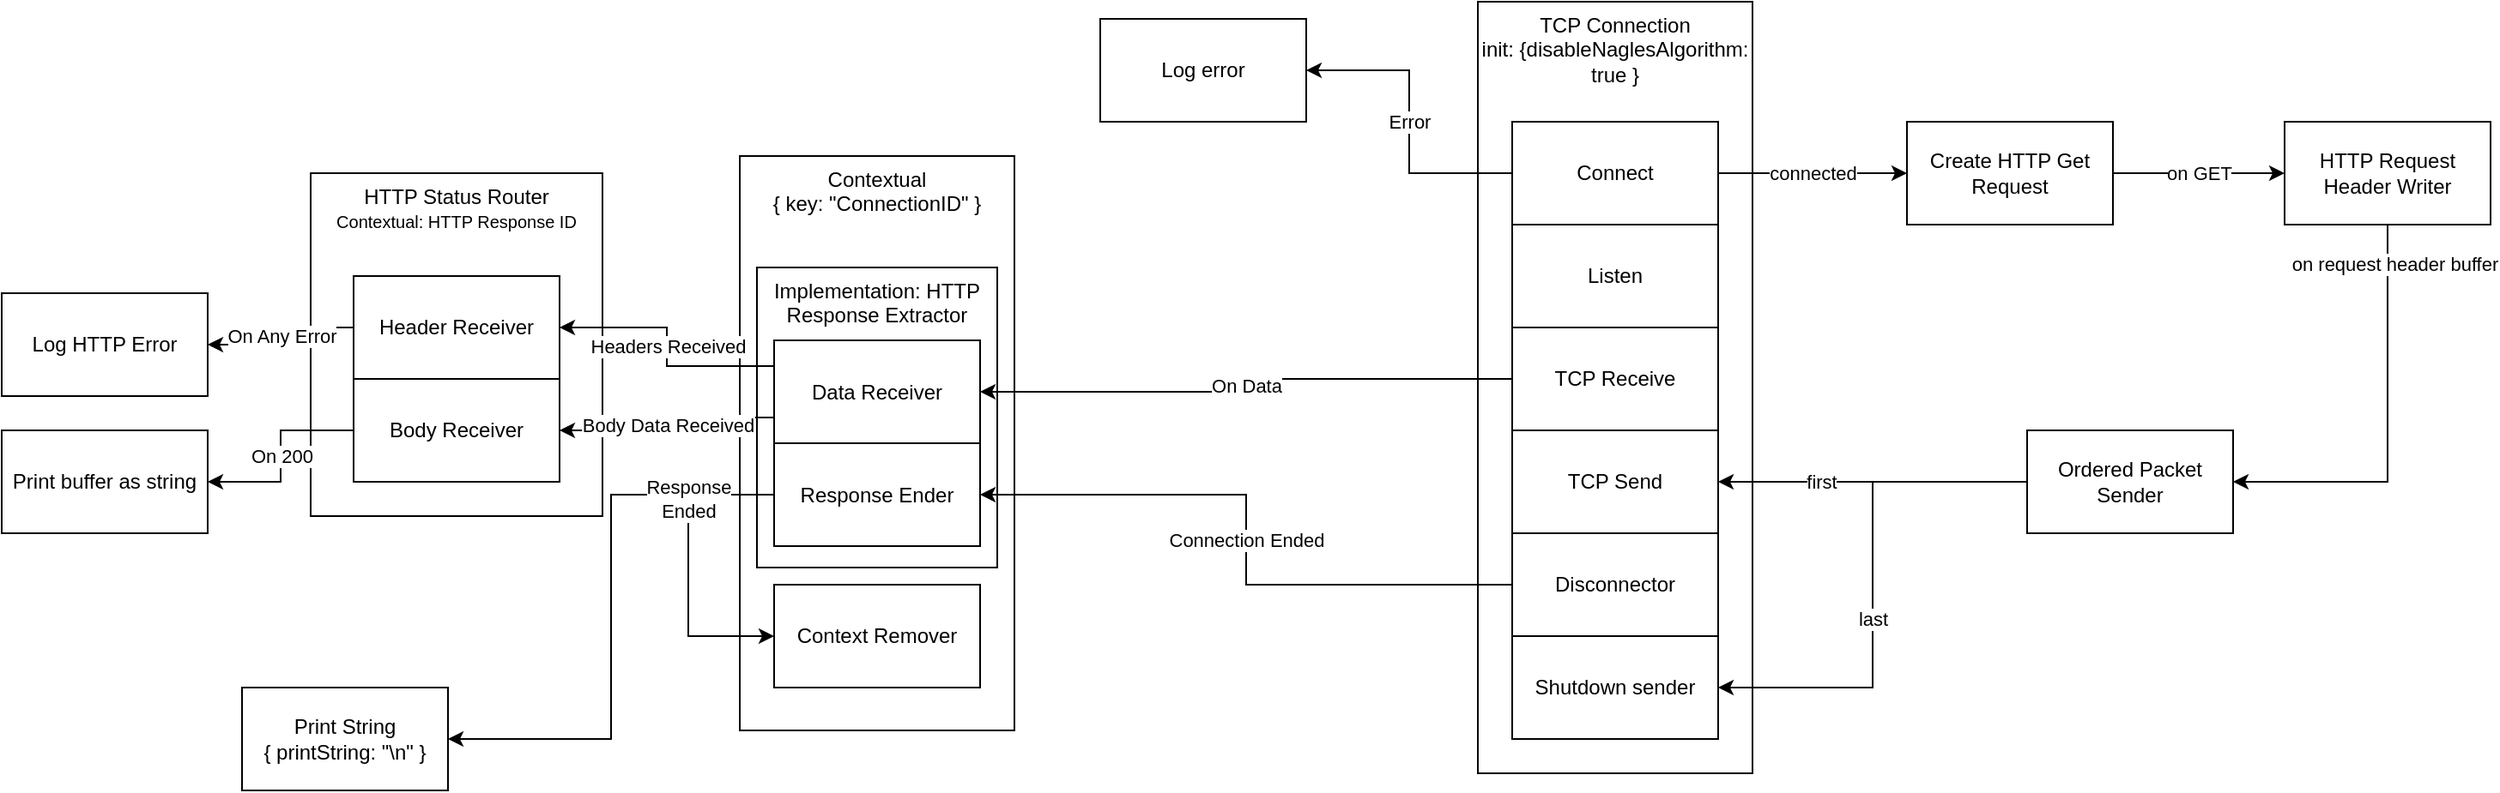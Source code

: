 <mxfile version="13.6.2" type="device"><diagram id="OWO_AqTHC4cZL7BhJxHI" name="Page-1"><mxGraphModel dx="2200" dy="817" grid="1" gridSize="10" guides="1" tooltips="1" connect="1" arrows="1" fold="1" page="1" pageScale="1" pageWidth="850" pageHeight="1100" math="0" shadow="0"><root><mxCell id="0"/><mxCell id="1" parent="0"/><mxCell id="dpxeM98aHMPrLrEAwlJw-13" value="on GET" style="edgeStyle=orthogonalEdgeStyle;rounded=0;orthogonalLoop=1;jettySize=auto;html=1;exitX=1;exitY=0.5;exitDx=0;exitDy=0;entryX=0;entryY=0.5;entryDx=0;entryDy=0;" parent="1" source="dpxeM98aHMPrLrEAwlJw-10" target="dpxeM98aHMPrLrEAwlJw-11" edge="1"><mxGeometry relative="1" as="geometry"/></mxCell><mxCell id="dpxeM98aHMPrLrEAwlJw-10" value="Create HTTP Get Request" style="rounded=0;whiteSpace=wrap;html=1;" parent="1" vertex="1"><mxGeometry x="830" y="180" width="120" height="60" as="geometry"/></mxCell><mxCell id="dpxeM98aHMPrLrEAwlJw-11" value="HTTP Request Header Writer" style="rounded=0;whiteSpace=wrap;html=1;" parent="1" vertex="1"><mxGeometry x="1050" y="180" width="120" height="60" as="geometry"/></mxCell><mxCell id="dpxeM98aHMPrLrEAwlJw-23" value="Log HTTP Error" style="rounded=0;whiteSpace=wrap;html=1;" parent="1" vertex="1"><mxGeometry x="-280" y="280" width="120" height="60" as="geometry"/></mxCell><mxCell id="dpxeM98aHMPrLrEAwlJw-26" value="Log error" style="rounded=0;whiteSpace=wrap;html=1;" parent="1" vertex="1"><mxGeometry x="360" y="120" width="120" height="60" as="geometry"/></mxCell><mxCell id="dpxeM98aHMPrLrEAwlJw-29" value="" style="group" parent="1" vertex="1" connectable="0"><mxGeometry x="580" y="110" width="160" height="450" as="geometry"/></mxCell><mxCell id="dpxeM98aHMPrLrEAwlJw-4" value="TCP Connection&lt;br&gt;init: {disableNaglesAlgorithm: true }" style="rounded=0;whiteSpace=wrap;html=1;verticalAlign=top;" parent="dpxeM98aHMPrLrEAwlJw-29" vertex="1"><mxGeometry width="160" height="450" as="geometry"/></mxCell><mxCell id="dpxeM98aHMPrLrEAwlJw-5" value="TCP Receive" style="rounded=0;whiteSpace=wrap;html=1;" parent="dpxeM98aHMPrLrEAwlJw-29" vertex="1"><mxGeometry x="20" y="190" width="120" height="60" as="geometry"/></mxCell><mxCell id="dpxeM98aHMPrLrEAwlJw-6" value="TCP Send" style="rounded=0;whiteSpace=wrap;html=1;" parent="dpxeM98aHMPrLrEAwlJw-29" vertex="1"><mxGeometry x="20" y="250" width="120" height="60" as="geometry"/></mxCell><mxCell id="dpxeM98aHMPrLrEAwlJw-7" value="Listen" style="rounded=0;whiteSpace=wrap;html=1;" parent="dpxeM98aHMPrLrEAwlJw-29" vertex="1"><mxGeometry x="20" y="130" width="120" height="60" as="geometry"/></mxCell><mxCell id="dpxeM98aHMPrLrEAwlJw-8" value="Connect" style="rounded=0;whiteSpace=wrap;html=1;" parent="dpxeM98aHMPrLrEAwlJw-29" vertex="1"><mxGeometry x="20" y="70" width="120" height="60" as="geometry"/></mxCell><mxCell id="dpxeM98aHMPrLrEAwlJw-19" value="Disconnector" style="rounded=0;whiteSpace=wrap;html=1;" parent="dpxeM98aHMPrLrEAwlJw-29" vertex="1"><mxGeometry x="20" y="310" width="120" height="60" as="geometry"/></mxCell><mxCell id="dpxeM98aHMPrLrEAwlJw-28" value="Shutdown sender" style="rounded=0;whiteSpace=wrap;html=1;" parent="dpxeM98aHMPrLrEAwlJw-29" vertex="1"><mxGeometry x="20" y="370" width="120" height="60" as="geometry"/></mxCell><mxCell id="dpxeM98aHMPrLrEAwlJw-14" style="edgeStyle=orthogonalEdgeStyle;rounded=0;orthogonalLoop=1;jettySize=auto;html=1;entryX=1;entryY=0.5;entryDx=0;entryDy=0;" parent="1" source="dpxeM98aHMPrLrEAwlJw-11" target="dpxeM98aHMPrLrEAwlJw-32" edge="1"><mxGeometry relative="1" as="geometry"><Array as="points"><mxPoint x="1110" y="390"/><mxPoint x="1030" y="390"/></Array></mxGeometry></mxCell><mxCell id="dpxeM98aHMPrLrEAwlJw-22" value="on request header buffer" style="edgeLabel;html=1;align=center;verticalAlign=middle;resizable=0;points=[];" parent="dpxeM98aHMPrLrEAwlJw-14" vertex="1" connectable="0"><mxGeometry x="-0.807" y="4" relative="1" as="geometry"><mxPoint as="offset"/></mxGeometry></mxCell><mxCell id="dpxeM98aHMPrLrEAwlJw-12" value="connected" style="edgeStyle=orthogonalEdgeStyle;rounded=0;orthogonalLoop=1;jettySize=auto;html=1;exitX=1;exitY=0.5;exitDx=0;exitDy=0;" parent="1" source="dpxeM98aHMPrLrEAwlJw-8" target="dpxeM98aHMPrLrEAwlJw-10" edge="1"><mxGeometry relative="1" as="geometry"/></mxCell><mxCell id="dpxeM98aHMPrLrEAwlJw-27" value="Error" style="edgeStyle=orthogonalEdgeStyle;rounded=0;orthogonalLoop=1;jettySize=auto;html=1;exitX=0;exitY=0.5;exitDx=0;exitDy=0;entryX=1;entryY=0.5;entryDx=0;entryDy=0;" parent="1" source="dpxeM98aHMPrLrEAwlJw-8" target="dpxeM98aHMPrLrEAwlJw-26" edge="1"><mxGeometry relative="1" as="geometry"/></mxCell><mxCell id="dpxeM98aHMPrLrEAwlJw-33" value="first" style="edgeStyle=orthogonalEdgeStyle;rounded=0;orthogonalLoop=1;jettySize=auto;html=1;entryX=1;entryY=0.5;entryDx=0;entryDy=0;" parent="1" source="dpxeM98aHMPrLrEAwlJw-32" target="dpxeM98aHMPrLrEAwlJw-6" edge="1"><mxGeometry x="0.333" relative="1" as="geometry"><mxPoint as="offset"/></mxGeometry></mxCell><mxCell id="dpxeM98aHMPrLrEAwlJw-34" style="edgeStyle=orthogonalEdgeStyle;rounded=0;orthogonalLoop=1;jettySize=auto;html=1;entryX=1;entryY=0.5;entryDx=0;entryDy=0;" parent="1" source="dpxeM98aHMPrLrEAwlJw-32" target="dpxeM98aHMPrLrEAwlJw-28" edge="1"><mxGeometry relative="1" as="geometry"/></mxCell><mxCell id="dpxeM98aHMPrLrEAwlJw-36" value="last" style="edgeLabel;html=1;align=center;verticalAlign=middle;resizable=0;points=[];" parent="dpxeM98aHMPrLrEAwlJw-34" vertex="1" connectable="0"><mxGeometry x="0.513" y="1" relative="1" as="geometry"><mxPoint x="17" y="-41" as="offset"/></mxGeometry></mxCell><mxCell id="dpxeM98aHMPrLrEAwlJw-32" value="Ordered Packet Sender" style="rounded=0;whiteSpace=wrap;html=1;" parent="1" vertex="1"><mxGeometry x="900" y="360" width="120" height="60" as="geometry"/></mxCell><mxCell id="8SN4y0_lyxq1ePUmdYHj-8" value="" style="group" parent="1" vertex="1" connectable="0"><mxGeometry x="-100" y="210" width="170" height="200" as="geometry"/></mxCell><mxCell id="8SN4y0_lyxq1ePUmdYHj-4" value="HTTP Status Router&lt;br&gt;&lt;font style=&quot;font-size: 10px&quot;&gt;Contextual: &lt;font style=&quot;font-size: 10px&quot;&gt;HTTP Response ID&lt;/font&gt;&lt;/font&gt;" style="rounded=0;whiteSpace=wrap;html=1;verticalAlign=top;" parent="8SN4y0_lyxq1ePUmdYHj-8" vertex="1"><mxGeometry width="170" height="200" as="geometry"/></mxCell><mxCell id="8SN4y0_lyxq1ePUmdYHj-5" value="Body Receiver" style="rounded=0;whiteSpace=wrap;html=1;" parent="8SN4y0_lyxq1ePUmdYHj-8" vertex="1"><mxGeometry x="25" y="120" width="120" height="60" as="geometry"/></mxCell><mxCell id="8SN4y0_lyxq1ePUmdYHj-6" value="Header Receiver" style="rounded=0;whiteSpace=wrap;html=1;" parent="8SN4y0_lyxq1ePUmdYHj-8" vertex="1"><mxGeometry x="25" y="60" width="120" height="60" as="geometry"/></mxCell><mxCell id="8SN4y0_lyxq1ePUmdYHj-3" value="On Any Error" style="edgeStyle=orthogonalEdgeStyle;rounded=0;orthogonalLoop=1;jettySize=auto;html=1;exitX=0;exitY=0.5;exitDx=0;exitDy=0;entryX=1;entryY=0.5;entryDx=0;entryDy=0;" parent="1" source="8SN4y0_lyxq1ePUmdYHj-6" target="dpxeM98aHMPrLrEAwlJw-23" edge="1"><mxGeometry relative="1" as="geometry"><mxPoint x="250" y="450" as="sourcePoint"/></mxGeometry></mxCell><mxCell id="8SN4y0_lyxq1ePUmdYHj-9" value="Print buffer as string" style="rounded=0;whiteSpace=wrap;html=1;" parent="1" vertex="1"><mxGeometry x="-280" y="360" width="120" height="60" as="geometry"/></mxCell><mxCell id="8SN4y0_lyxq1ePUmdYHj-10" value="On 200" style="edgeStyle=orthogonalEdgeStyle;rounded=0;orthogonalLoop=1;jettySize=auto;html=1;exitX=0;exitY=0.5;exitDx=0;exitDy=0;entryX=1;entryY=0.5;entryDx=0;entryDy=0;" parent="1" source="8SN4y0_lyxq1ePUmdYHj-5" target="8SN4y0_lyxq1ePUmdYHj-9" edge="1"><mxGeometry relative="1" as="geometry"/></mxCell><mxCell id="8SN4y0_lyxq1ePUmdYHj-12" value="Print String&lt;br&gt;{ printString: &quot;\n&quot; }" style="rounded=0;whiteSpace=wrap;html=1;" parent="1" vertex="1"><mxGeometry x="-140" y="510" width="120" height="60" as="geometry"/></mxCell><mxCell id="8SN4y0_lyxq1ePUmdYHj-27" value="" style="group" parent="1" vertex="1" connectable="0"><mxGeometry x="150" y="200" width="160" height="335" as="geometry"/></mxCell><mxCell id="8SN4y0_lyxq1ePUmdYHj-22" value="Contextual&lt;br&gt;{ key: &quot;ConnectionID&quot; }" style="rounded=0;whiteSpace=wrap;html=1;align=center;verticalAlign=top;" parent="8SN4y0_lyxq1ePUmdYHj-27" vertex="1"><mxGeometry width="160" height="335" as="geometry"/></mxCell><mxCell id="8SN4y0_lyxq1ePUmdYHj-23" value="Context Remover" style="rounded=0;whiteSpace=wrap;html=1;align=center;" parent="8SN4y0_lyxq1ePUmdYHj-27" vertex="1"><mxGeometry x="20" y="250" width="120" height="60" as="geometry"/></mxCell><mxCell id="8SN4y0_lyxq1ePUmdYHj-24" value="Implementation: HTTP Response Extractor" style="rounded=0;whiteSpace=wrap;html=1;align=center;verticalAlign=top;" parent="8SN4y0_lyxq1ePUmdYHj-27" vertex="1"><mxGeometry x="10" y="65" width="140" height="175" as="geometry"/></mxCell><mxCell id="8SN4y0_lyxq1ePUmdYHj-25" value="Data Receiver" style="rounded=0;whiteSpace=wrap;html=1;" parent="8SN4y0_lyxq1ePUmdYHj-27" vertex="1"><mxGeometry x="20" y="107.5" width="120" height="60" as="geometry"/></mxCell><mxCell id="8SN4y0_lyxq1ePUmdYHj-37" style="edgeStyle=orthogonalEdgeStyle;rounded=0;orthogonalLoop=1;jettySize=auto;html=1;exitX=0;exitY=0.5;exitDx=0;exitDy=0;entryX=0;entryY=0.5;entryDx=0;entryDy=0;" parent="8SN4y0_lyxq1ePUmdYHj-27" source="8SN4y0_lyxq1ePUmdYHj-26" target="8SN4y0_lyxq1ePUmdYHj-23" edge="1"><mxGeometry relative="1" as="geometry"><Array as="points"><mxPoint x="-30" y="198"/><mxPoint x="-30" y="280"/></Array></mxGeometry></mxCell><mxCell id="8SN4y0_lyxq1ePUmdYHj-26" value="Response Ender" style="rounded=0;whiteSpace=wrap;html=1;" parent="8SN4y0_lyxq1ePUmdYHj-27" vertex="1"><mxGeometry x="20" y="167.5" width="120" height="60" as="geometry"/></mxCell><mxCell id="dpxeM98aHMPrLrEAwlJw-16" value="On Data" style="edgeStyle=orthogonalEdgeStyle;rounded=0;orthogonalLoop=1;jettySize=auto;html=1;exitX=0;exitY=0.5;exitDx=0;exitDy=0;entryX=1;entryY=0.5;entryDx=0;entryDy=0;" parent="1" source="dpxeM98aHMPrLrEAwlJw-5" target="8SN4y0_lyxq1ePUmdYHj-25" edge="1"><mxGeometry relative="1" as="geometry"><mxPoint x="480" y="330" as="targetPoint"/></mxGeometry></mxCell><mxCell id="8SN4y0_lyxq1ePUmdYHj-32" value="Headers Received" style="edgeStyle=orthogonalEdgeStyle;rounded=0;orthogonalLoop=1;jettySize=auto;html=1;exitX=0;exitY=0.25;exitDx=0;exitDy=0;entryX=1;entryY=0.5;entryDx=0;entryDy=0;" parent="1" source="8SN4y0_lyxq1ePUmdYHj-25" target="8SN4y0_lyxq1ePUmdYHj-6" edge="1"><mxGeometry relative="1" as="geometry"/></mxCell><mxCell id="8SN4y0_lyxq1ePUmdYHj-33" value="Body Data Received" style="edgeStyle=orthogonalEdgeStyle;rounded=0;orthogonalLoop=1;jettySize=auto;html=1;exitX=0;exitY=0.75;exitDx=0;exitDy=0;entryX=1;entryY=0.5;entryDx=0;entryDy=0;" parent="1" source="8SN4y0_lyxq1ePUmdYHj-25" target="8SN4y0_lyxq1ePUmdYHj-5" edge="1"><mxGeometry relative="1" as="geometry"/></mxCell><mxCell id="8SN4y0_lyxq1ePUmdYHj-36" style="edgeStyle=orthogonalEdgeStyle;rounded=0;orthogonalLoop=1;jettySize=auto;html=1;exitX=0;exitY=0.5;exitDx=0;exitDy=0;entryX=1;entryY=0.5;entryDx=0;entryDy=0;" parent="1" source="8SN4y0_lyxq1ePUmdYHj-26" target="8SN4y0_lyxq1ePUmdYHj-12" edge="1"><mxGeometry relative="1" as="geometry"/></mxCell><mxCell id="8SN4y0_lyxq1ePUmdYHj-38" value="Response&lt;br&gt;Ended" style="edgeLabel;html=1;align=center;verticalAlign=middle;resizable=0;points=[];" parent="8SN4y0_lyxq1ePUmdYHj-36" vertex="1" connectable="0"><mxGeometry x="-0.615" y="1" relative="1" as="geometry"><mxPoint x="14" y="1.5" as="offset"/></mxGeometry></mxCell><mxCell id="8SN4y0_lyxq1ePUmdYHj-39" value="Connection Ended" style="edgeStyle=orthogonalEdgeStyle;rounded=0;orthogonalLoop=1;jettySize=auto;html=1;exitX=0;exitY=0.5;exitDx=0;exitDy=0;entryX=1;entryY=0.5;entryDx=0;entryDy=0;" parent="1" source="dpxeM98aHMPrLrEAwlJw-19" target="8SN4y0_lyxq1ePUmdYHj-26" edge="1"><mxGeometry relative="1" as="geometry"/></mxCell></root></mxGraphModel></diagram></mxfile>